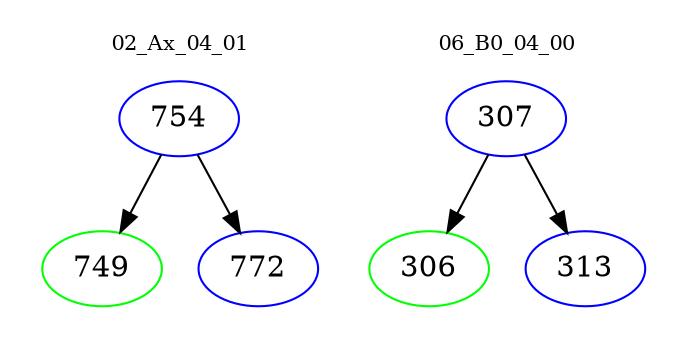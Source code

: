 digraph{
subgraph cluster_0 {
color = white
label = "02_Ax_04_01";
fontsize=10;
T0_754 [label="754", color="blue"]
T0_754 -> T0_749 [color="black"]
T0_749 [label="749", color="green"]
T0_754 -> T0_772 [color="black"]
T0_772 [label="772", color="blue"]
}
subgraph cluster_1 {
color = white
label = "06_B0_04_00";
fontsize=10;
T1_307 [label="307", color="blue"]
T1_307 -> T1_306 [color="black"]
T1_306 [label="306", color="green"]
T1_307 -> T1_313 [color="black"]
T1_313 [label="313", color="blue"]
}
}

